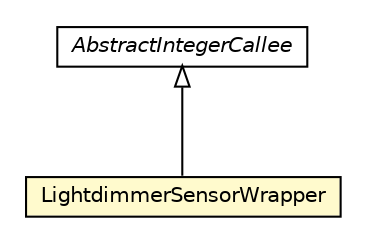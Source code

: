 #!/usr/local/bin/dot
#
# Class diagram 
# Generated by UMLGraph version R5_6-24-gf6e263 (http://www.umlgraph.org/)
#

digraph G {
	edge [fontname="Helvetica",fontsize=10,labelfontname="Helvetica",labelfontsize=10];
	node [fontname="Helvetica",fontsize=10,shape=plaintext];
	nodesep=0.25;
	ranksep=0.5;
	// org.universAAL.lddi.smarthome.exporter.devices.AbstractIntegerCallee
	c5243735 [label=<<table title="org.universAAL.lddi.smarthome.exporter.devices.AbstractIntegerCallee" border="0" cellborder="1" cellspacing="0" cellpadding="2" port="p" href="./AbstractIntegerCallee.html">
		<tr><td><table border="0" cellspacing="0" cellpadding="1">
<tr><td align="center" balign="center"><font face="Helvetica-Oblique"> AbstractIntegerCallee </font></td></tr>
		</table></td></tr>
		</table>>, URL="./AbstractIntegerCallee.html", fontname="Helvetica", fontcolor="black", fontsize=10.0];
	// org.universAAL.lddi.smarthome.exporter.devices.LightdimmerSensorWrapper
	c5243750 [label=<<table title="org.universAAL.lddi.smarthome.exporter.devices.LightdimmerSensorWrapper" border="0" cellborder="1" cellspacing="0" cellpadding="2" port="p" bgcolor="lemonChiffon" href="./LightdimmerSensorWrapper.html">
		<tr><td><table border="0" cellspacing="0" cellpadding="1">
<tr><td align="center" balign="center"> LightdimmerSensorWrapper </td></tr>
		</table></td></tr>
		</table>>, URL="./LightdimmerSensorWrapper.html", fontname="Helvetica", fontcolor="black", fontsize=10.0];
	//org.universAAL.lddi.smarthome.exporter.devices.LightdimmerSensorWrapper extends org.universAAL.lddi.smarthome.exporter.devices.AbstractIntegerCallee
	c5243735:p -> c5243750:p [dir=back,arrowtail=empty];
}

